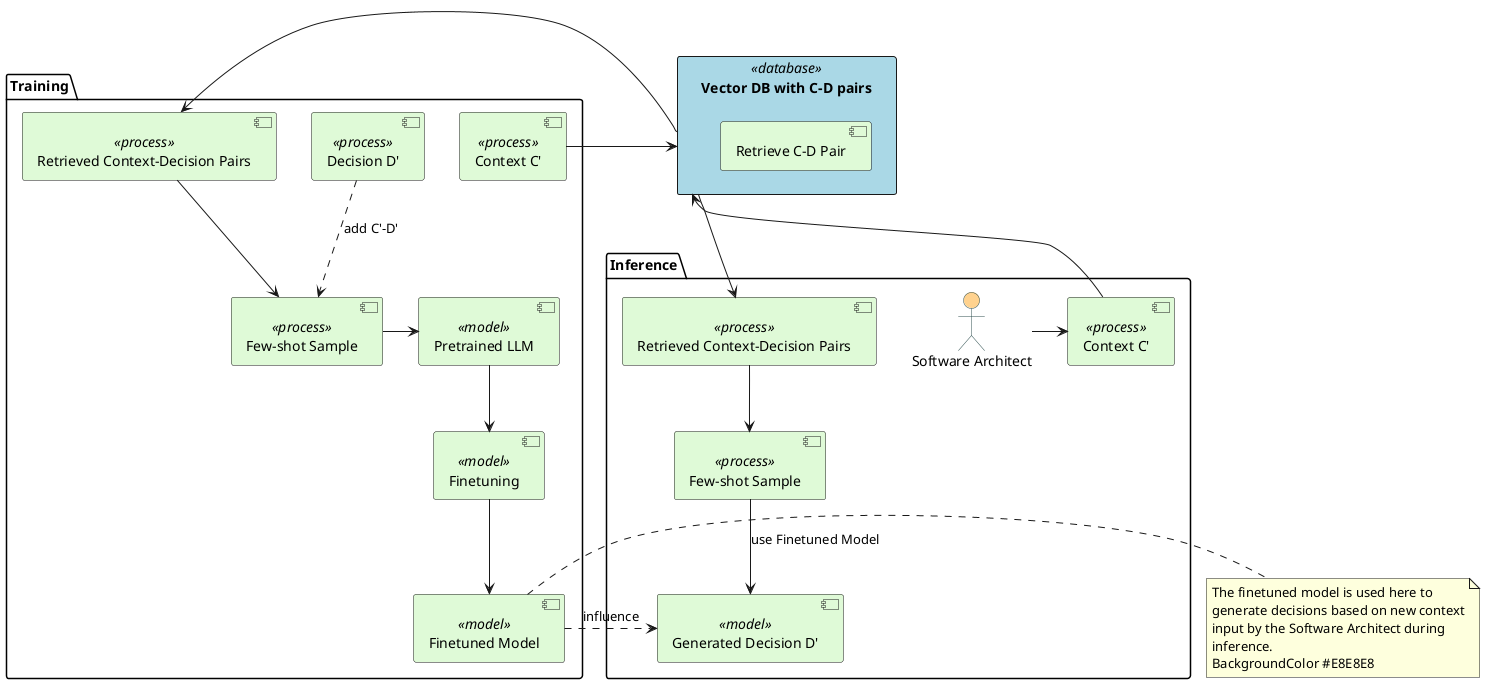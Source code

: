 ' @startuml
' class HelloWorld {
'     +main(): void
' }

' HelloWorld --> "Hello, World!"
' @enduml


' @startuml
' skinparam componentStyle uml2

' package "Training Phase" {
'     [Vector DB] as DB1
'     [Retrieve C-D Pairs] as R1
'     [Few-shot Sample] as FS1
'     [Pretrained LLM] as LLM1
'     [Finetuning] as FT
'     [Finetuned Model] as FM

'     DB1 -down-> R1 : retrieves\nsimilar C-D
'     R1 -down-> FS1 : includes\nC'-D'
'     FS1 -right-> LLM1 : uses
'     LLM1 -down-> FT : input
'     FT -down-> FM : output
' }

' package "Inference Phase" {
'     [Vector DB] as DB2
'     [Retrieve C-D Pairs] as R2
'     [Few-shot Sample] as FS2
'     [Generated Decision] as GD

'     [Software Architect] as SA

'     SA -right-> DB2 : provides\nC'
'     DB2 -down-> R2 : retrieves\nsimilar C-D
'     R2 -down-> FS2 : includes\nC'
'     FS2 -down-> GD : uses\nfinetuned model
' }

' note right of FM
'     The finetuned model
'     is used for generating
'     decisions in the
'     inference phase.
' end note

' FM ..> GD : transfers learning

' @enduml

@startuml
skinparam componentStyle uml2

' Color definitions
skinparam componentBackgroundColor #DFFAD7
skinparam actorBackgroundColor #FFF5CC

' Component Styles
skinparam rectangle {
  BackgroundColor<<database>> #AAD8E6
  BackgroundColor<<process>> #E6D8AA
  BackgroundColor<<model>> #F7CAC9
}
skinparam actor {
  BackgroundColor #FFD28E
  BorderColor DarkSlateGray
}

' Components
rectangle "Vector DB with C-D pairs" as VectorDB <<database>> {
    [Retrieve C-D Pair]
}

' Phases
package "Training" {
    component [Context C'] as TrainingContext <<process>>
    component [Decision D'] as TrainingDecision <<process>>
    component [Retrieved Context-Decision Pairs] as RetrievedPairs1 <<process>>
    component [Few-shot Sample] as FewShotSample1 <<process>>
    component [Pretrained LLM] as PretrainedLLM <<model>>
    component [Finetuning] as Finetuning <<model>>
    component [Finetuned Model] as FinetunedModel <<model>>
}

package "Inference" {
    component [Context C'] as InferenceContext <<process>>
    component [Generated Decision D'] as GeneratedDecision <<model>>
    component [Retrieved Context-Decision Pairs] as RetrievedPairs2 <<process>>
    component [Few-shot Sample] as FewShotSample2 <<process>>
    actor "Software Architect" as Architect
}

' Connections for Training
TrainingContext -right-> VectorDB
VectorDB -down-> RetrievedPairs1
RetrievedPairs1 -down-> FewShotSample1
TrainingDecision .down.> FewShotSample1 : add C'-D'
FewShotSample1 -right-> PretrainedLLM
PretrainedLLM -down-> Finetuning
Finetuning -down-> FinetunedModel

' Connections for Inference
Architect -right-> InferenceContext
InferenceContext -right-> VectorDB
VectorDB -down-> RetrievedPairs2
RetrievedPairs2 -down-> FewShotSample2
FewShotSample2 -down-> GeneratedDecision : use Finetuned Model
FinetunedModel .down.> GeneratedDecision : influence

' Note
note right of FinetunedModel
    The finetuned model is used here to
    generate decisions based on new context
    input by the Software Architect during
    inference.
    BackgroundColor #E8E8E8
end note

@enduml

